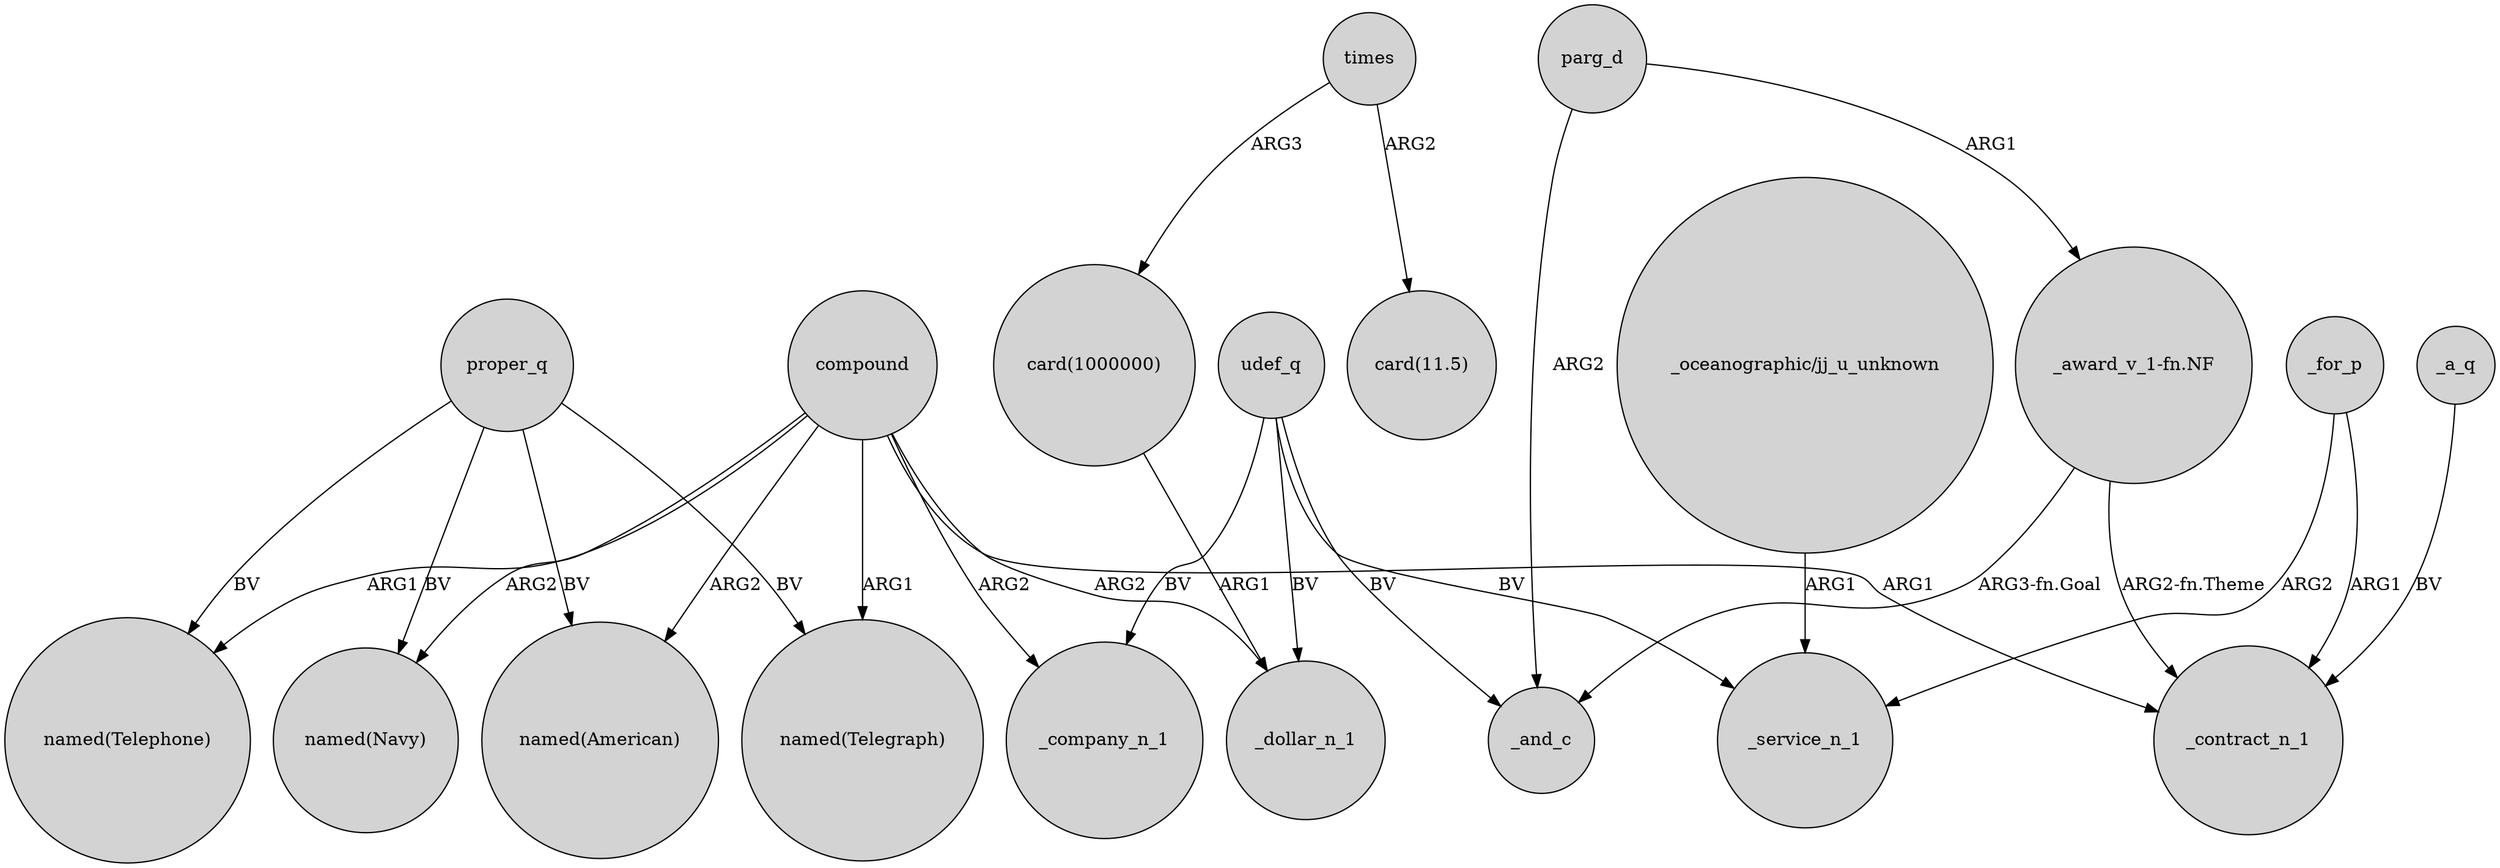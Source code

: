 digraph {
	node [shape=circle style=filled]
	"card(1000000)" -> _dollar_n_1 [label=ARG1]
	proper_q -> "named(American)" [label=BV]
	compound -> _company_n_1 [label=ARG2]
	times -> "card(11.5)" [label=ARG2]
	compound -> "named(Navy)" [label=ARG2]
	compound -> "named(Telephone)" [label=ARG1]
	proper_q -> "named(Telegraph)" [label=BV]
	compound -> _contract_n_1 [label=ARG1]
	_a_q -> _contract_n_1 [label=BV]
	compound -> "named(American)" [label=ARG2]
	parg_d -> _and_c [label=ARG2]
	compound -> "named(Telegraph)" [label=ARG1]
	"_award_v_1-fn.NF" -> _and_c [label="ARG3-fn.Goal"]
	proper_q -> "named(Navy)" [label=BV]
	udef_q -> _service_n_1 [label=BV]
	"_oceanographic/jj_u_unknown" -> _service_n_1 [label=ARG1]
	times -> "card(1000000)" [label=ARG3]
	proper_q -> "named(Telephone)" [label=BV]
	_for_p -> _service_n_1 [label=ARG2]
	parg_d -> "_award_v_1-fn.NF" [label=ARG1]
	compound -> _dollar_n_1 [label=ARG2]
	udef_q -> _and_c [label=BV]
	_for_p -> _contract_n_1 [label=ARG1]
	"_award_v_1-fn.NF" -> _contract_n_1 [label="ARG2-fn.Theme"]
	udef_q -> _company_n_1 [label=BV]
	udef_q -> _dollar_n_1 [label=BV]
}
